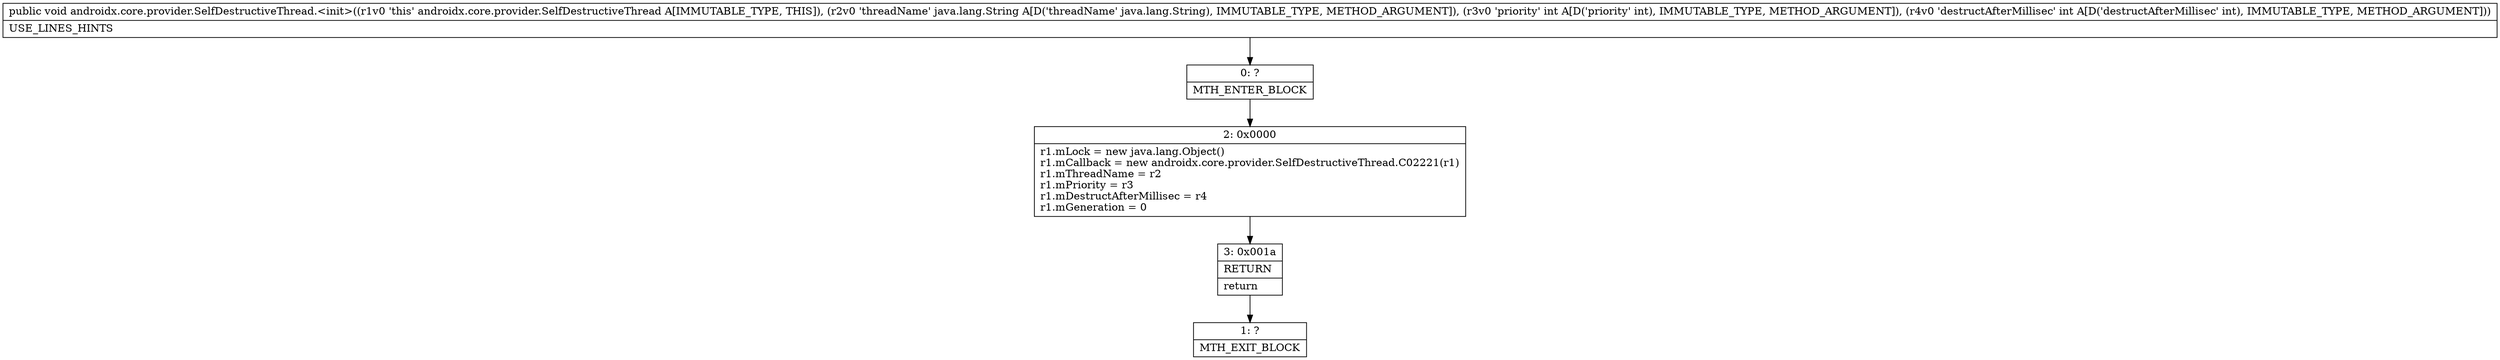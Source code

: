 digraph "CFG forandroidx.core.provider.SelfDestructiveThread.\<init\>(Ljava\/lang\/String;II)V" {
Node_0 [shape=record,label="{0\:\ ?|MTH_ENTER_BLOCK\l}"];
Node_2 [shape=record,label="{2\:\ 0x0000|r1.mLock = new java.lang.Object()\lr1.mCallback = new androidx.core.provider.SelfDestructiveThread.C02221(r1)\lr1.mThreadName = r2\lr1.mPriority = r3\lr1.mDestructAfterMillisec = r4\lr1.mGeneration = 0\l}"];
Node_3 [shape=record,label="{3\:\ 0x001a|RETURN\l|return\l}"];
Node_1 [shape=record,label="{1\:\ ?|MTH_EXIT_BLOCK\l}"];
MethodNode[shape=record,label="{public void androidx.core.provider.SelfDestructiveThread.\<init\>((r1v0 'this' androidx.core.provider.SelfDestructiveThread A[IMMUTABLE_TYPE, THIS]), (r2v0 'threadName' java.lang.String A[D('threadName' java.lang.String), IMMUTABLE_TYPE, METHOD_ARGUMENT]), (r3v0 'priority' int A[D('priority' int), IMMUTABLE_TYPE, METHOD_ARGUMENT]), (r4v0 'destructAfterMillisec' int A[D('destructAfterMillisec' int), IMMUTABLE_TYPE, METHOD_ARGUMENT]))  | USE_LINES_HINTS\l}"];
MethodNode -> Node_0;Node_0 -> Node_2;
Node_2 -> Node_3;
Node_3 -> Node_1;
}

